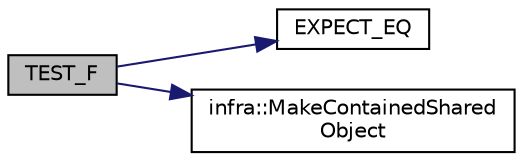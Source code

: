 digraph "TEST_F"
{
 // INTERACTIVE_SVG=YES
  edge [fontname="Helvetica",fontsize="10",labelfontname="Helvetica",labelfontsize="10"];
  node [fontname="Helvetica",fontsize="10",shape=record];
  rankdir="LR";
  Node91 [label="TEST_F",height=0.2,width=0.4,color="black", fillcolor="grey75", style="filled", fontcolor="black"];
  Node91 -> Node92 [color="midnightblue",fontsize="10",style="solid",fontname="Helvetica"];
  Node92 [label="EXPECT_EQ",height=0.2,width=0.4,color="black", fillcolor="white", style="filled",URL="$d6/def/_test_json_8cpp.html#a82745227e2f0a8edbb4ae630d88a8e86"];
  Node91 -> Node93 [color="midnightblue",fontsize="10",style="solid",fontname="Helvetica"];
  Node93 [label="infra::MakeContainedShared\lObject",height=0.2,width=0.4,color="black", fillcolor="white", style="filled",URL="$d0/de3/namespaceinfra.html#af113404041b6d15ab539059f0876bb82"];
}
